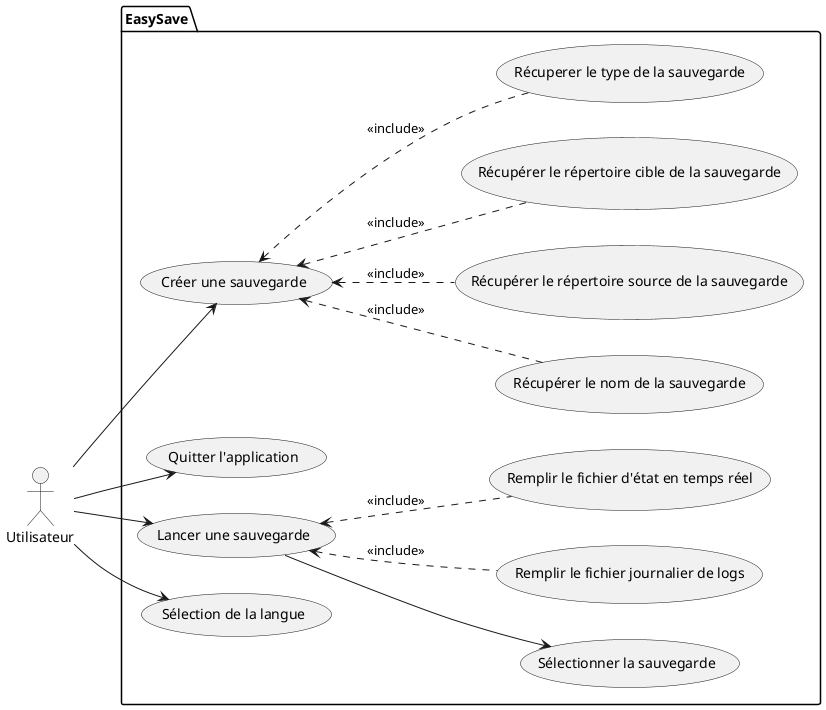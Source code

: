 @startuml Diagramme de cas d'utilisation
left to right direction

actor Utilisateur as user

package EasySave {
  usecase "Créer une sauvegarde" as uc1
  usecase "Récupérer le nom de la sauvegarde" as uc7
  usecase "Récupérer le répertoire source de la sauvegarde" as uc8
  usecase "Récupérer le répertoire cible de la sauvegarde" as uc9
  usecase "Récuperer le type de la sauvegarde" as uc10
  usecase "Quitter l'application" as uc6
  usecase "Lancer une sauvegarde" as uc2
  usecase "Sélectionner la sauvegarde" as uc3
  usecase "Remplir le fichier journalier de logs" as uc4
  usecase "Remplir le fichier d'état en temps réel" as uc5
  usecase "Sélection de la langue" as uc11
}

user --> uc1
user --> uc11

uc1 <-. uc7 : <<include>> 
uc1 <-. uc8 : <<include>>
uc1 <-. uc9 : <<include>>
uc1 <-. uc10 : <<include>>

user --> uc6
user --> uc2

uc2 --> uc3
uc2 <-. uc4 : <<include>>
uc2 <-. uc5 : <<include>>

@enduml